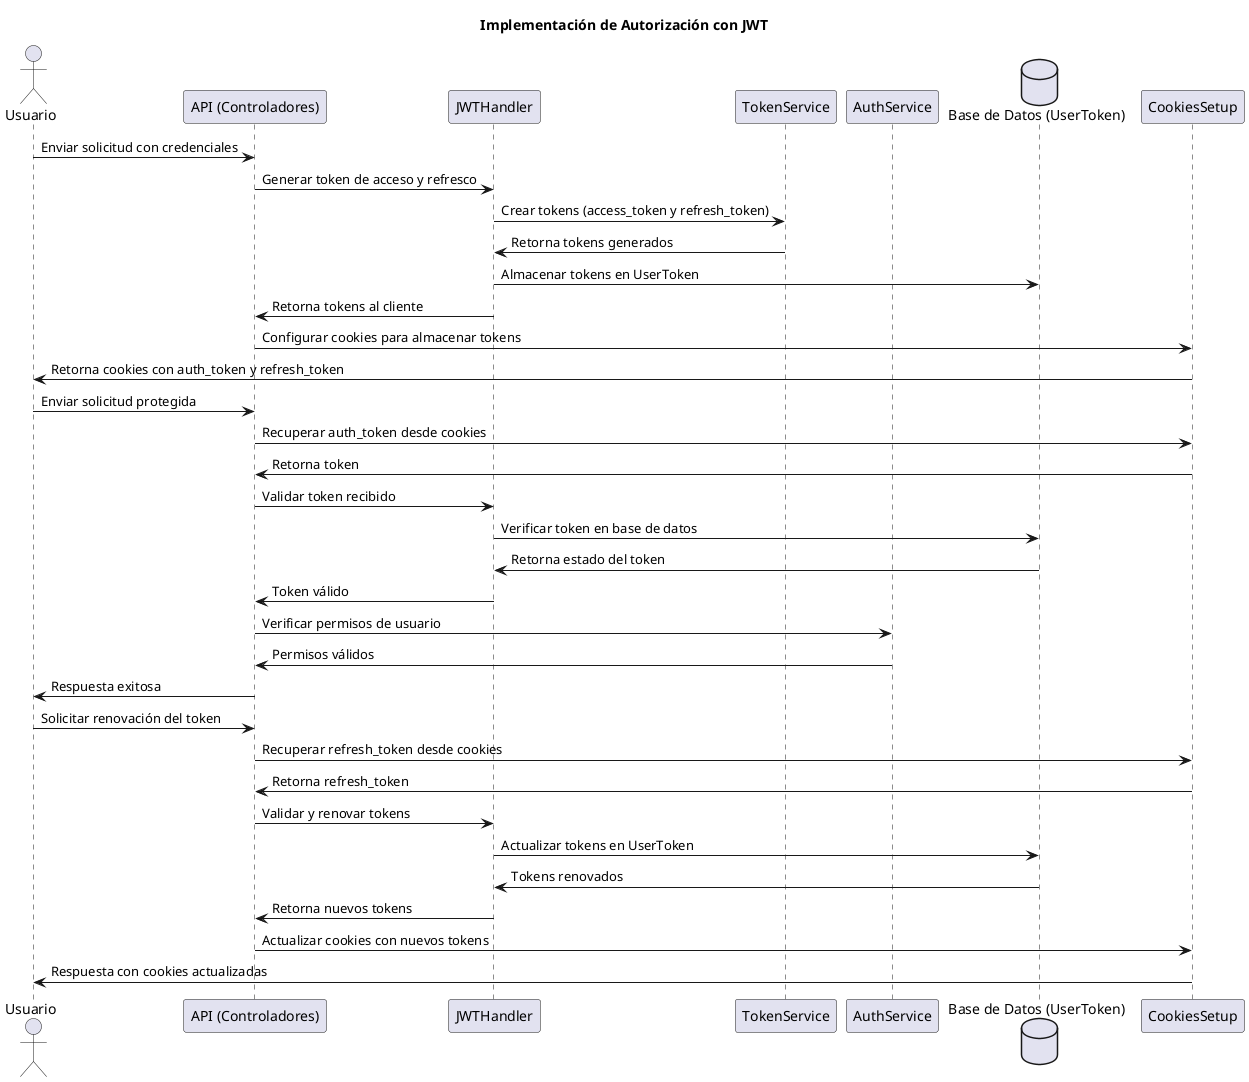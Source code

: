 @startuml Implementación de Autorización con JWT
title Implementación de Autorización con JWT

actor Usuario as U
participant "API (Controladores)" as API
participant "JWTHandler" as JWT
participant "TokenService" as TS
participant "AuthService" as AS
database "Base de Datos (UserToken)" as DB
participant "CookiesSetup" as CS

U -> API: Enviar solicitud con credenciales
API -> JWT: Generar token de acceso y refresco
JWT -> TS: Crear tokens (access_token y refresh_token)
TS -> JWT: Retorna tokens generados
JWT -> DB: Almacenar tokens en UserToken
JWT -> API: Retorna tokens al cliente
API -> CS: Configurar cookies para almacenar tokens
CS -> U: Retorna cookies con auth_token y refresh_token

U -> API: Enviar solicitud protegida
API -> CS: Recuperar auth_token desde cookies
CS -> API: Retorna token
API -> JWT: Validar token recibido
JWT -> DB: Verificar token en base de datos
DB -> JWT: Retorna estado del token
JWT -> API: Token válido
API -> AS: Verificar permisos de usuario
AS -> API: Permisos válidos
API -> U: Respuesta exitosa

U -> API: Solicitar renovación del token
API -> CS: Recuperar refresh_token desde cookies
CS -> API: Retorna refresh_token
API -> JWT: Validar y renovar tokens
JWT -> DB: Actualizar tokens en UserToken
DB -> JWT: Tokens renovados
JWT -> API: Retorna nuevos tokens
API -> CS: Actualizar cookies con nuevos tokens
CS -> U: Respuesta con cookies actualizadas

@enduml
